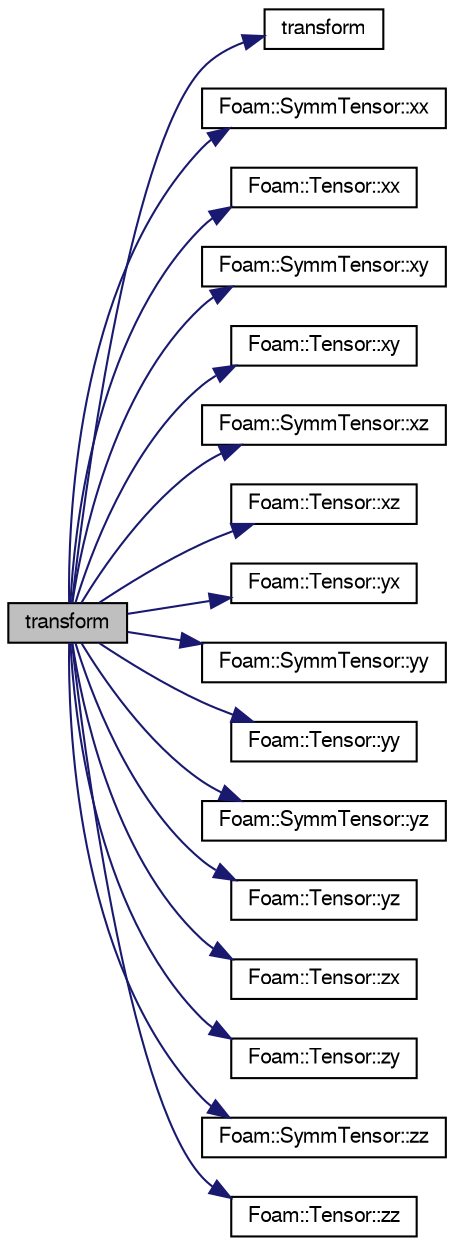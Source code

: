 digraph "transform"
{
  bgcolor="transparent";
  edge [fontname="FreeSans",fontsize="10",labelfontname="FreeSans",labelfontsize="10"];
  node [fontname="FreeSans",fontsize="10",shape=record];
  rankdir="LR";
  Node128672 [label="transform",height=0.2,width=0.4,color="black", fillcolor="grey75", style="filled", fontcolor="black"];
  Node128672 -> Node128673 [color="midnightblue",fontsize="10",style="solid",fontname="FreeSans"];
  Node128673 [label="transform",height=0.2,width=0.4,color="black",URL="$a21124.html#a919915170941701c1223291531ad010c"];
  Node128672 -> Node128674 [color="midnightblue",fontsize="10",style="solid",fontname="FreeSans"];
  Node128674 [label="Foam::SymmTensor::xx",height=0.2,width=0.4,color="black",URL="$a28270.html#a1b97c7c1ed81b4fb23da8dcb71a8cd2a"];
  Node128672 -> Node128675 [color="midnightblue",fontsize="10",style="solid",fontname="FreeSans"];
  Node128675 [label="Foam::Tensor::xx",height=0.2,width=0.4,color="black",URL="$a27634.html#a1b97c7c1ed81b4fb23da8dcb71a8cd2a"];
  Node128672 -> Node128676 [color="midnightblue",fontsize="10",style="solid",fontname="FreeSans"];
  Node128676 [label="Foam::SymmTensor::xy",height=0.2,width=0.4,color="black",URL="$a28270.html#aab470ae2a5eeac8c33a7b6abac6b39b3"];
  Node128672 -> Node128677 [color="midnightblue",fontsize="10",style="solid",fontname="FreeSans"];
  Node128677 [label="Foam::Tensor::xy",height=0.2,width=0.4,color="black",URL="$a27634.html#aab470ae2a5eeac8c33a7b6abac6b39b3"];
  Node128672 -> Node128678 [color="midnightblue",fontsize="10",style="solid",fontname="FreeSans"];
  Node128678 [label="Foam::SymmTensor::xz",height=0.2,width=0.4,color="black",URL="$a28270.html#a6c0a9bc605f3cfdfb3307b3dcf136f60"];
  Node128672 -> Node128679 [color="midnightblue",fontsize="10",style="solid",fontname="FreeSans"];
  Node128679 [label="Foam::Tensor::xz",height=0.2,width=0.4,color="black",URL="$a27634.html#a6c0a9bc605f3cfdfb3307b3dcf136f60"];
  Node128672 -> Node128680 [color="midnightblue",fontsize="10",style="solid",fontname="FreeSans"];
  Node128680 [label="Foam::Tensor::yx",height=0.2,width=0.4,color="black",URL="$a27634.html#a217bb42e2157c7914d7ebb0ffb730b7d"];
  Node128672 -> Node128681 [color="midnightblue",fontsize="10",style="solid",fontname="FreeSans"];
  Node128681 [label="Foam::SymmTensor::yy",height=0.2,width=0.4,color="black",URL="$a28270.html#aba9d77023a5662b9c2d3639d5de555a0"];
  Node128672 -> Node128682 [color="midnightblue",fontsize="10",style="solid",fontname="FreeSans"];
  Node128682 [label="Foam::Tensor::yy",height=0.2,width=0.4,color="black",URL="$a27634.html#aba9d77023a5662b9c2d3639d5de555a0"];
  Node128672 -> Node128683 [color="midnightblue",fontsize="10",style="solid",fontname="FreeSans"];
  Node128683 [label="Foam::SymmTensor::yz",height=0.2,width=0.4,color="black",URL="$a28270.html#a4a98b51ba7019e1cfffae8d321a823df"];
  Node128672 -> Node128684 [color="midnightblue",fontsize="10",style="solid",fontname="FreeSans"];
  Node128684 [label="Foam::Tensor::yz",height=0.2,width=0.4,color="black",URL="$a27634.html#a4a98b51ba7019e1cfffae8d321a823df"];
  Node128672 -> Node128685 [color="midnightblue",fontsize="10",style="solid",fontname="FreeSans"];
  Node128685 [label="Foam::Tensor::zx",height=0.2,width=0.4,color="black",URL="$a27634.html#ab7a45ba3b507f0b3f9d5c0bde184b151"];
  Node128672 -> Node128686 [color="midnightblue",fontsize="10",style="solid",fontname="FreeSans"];
  Node128686 [label="Foam::Tensor::zy",height=0.2,width=0.4,color="black",URL="$a27634.html#ab7ecfba4f263d0455d4ea82f590a2612"];
  Node128672 -> Node128687 [color="midnightblue",fontsize="10",style="solid",fontname="FreeSans"];
  Node128687 [label="Foam::SymmTensor::zz",height=0.2,width=0.4,color="black",URL="$a28270.html#a831c4848d01bfcc8d717b7ef92f2cd4b"];
  Node128672 -> Node128688 [color="midnightblue",fontsize="10",style="solid",fontname="FreeSans"];
  Node128688 [label="Foam::Tensor::zz",height=0.2,width=0.4,color="black",URL="$a27634.html#a831c4848d01bfcc8d717b7ef92f2cd4b"];
}
